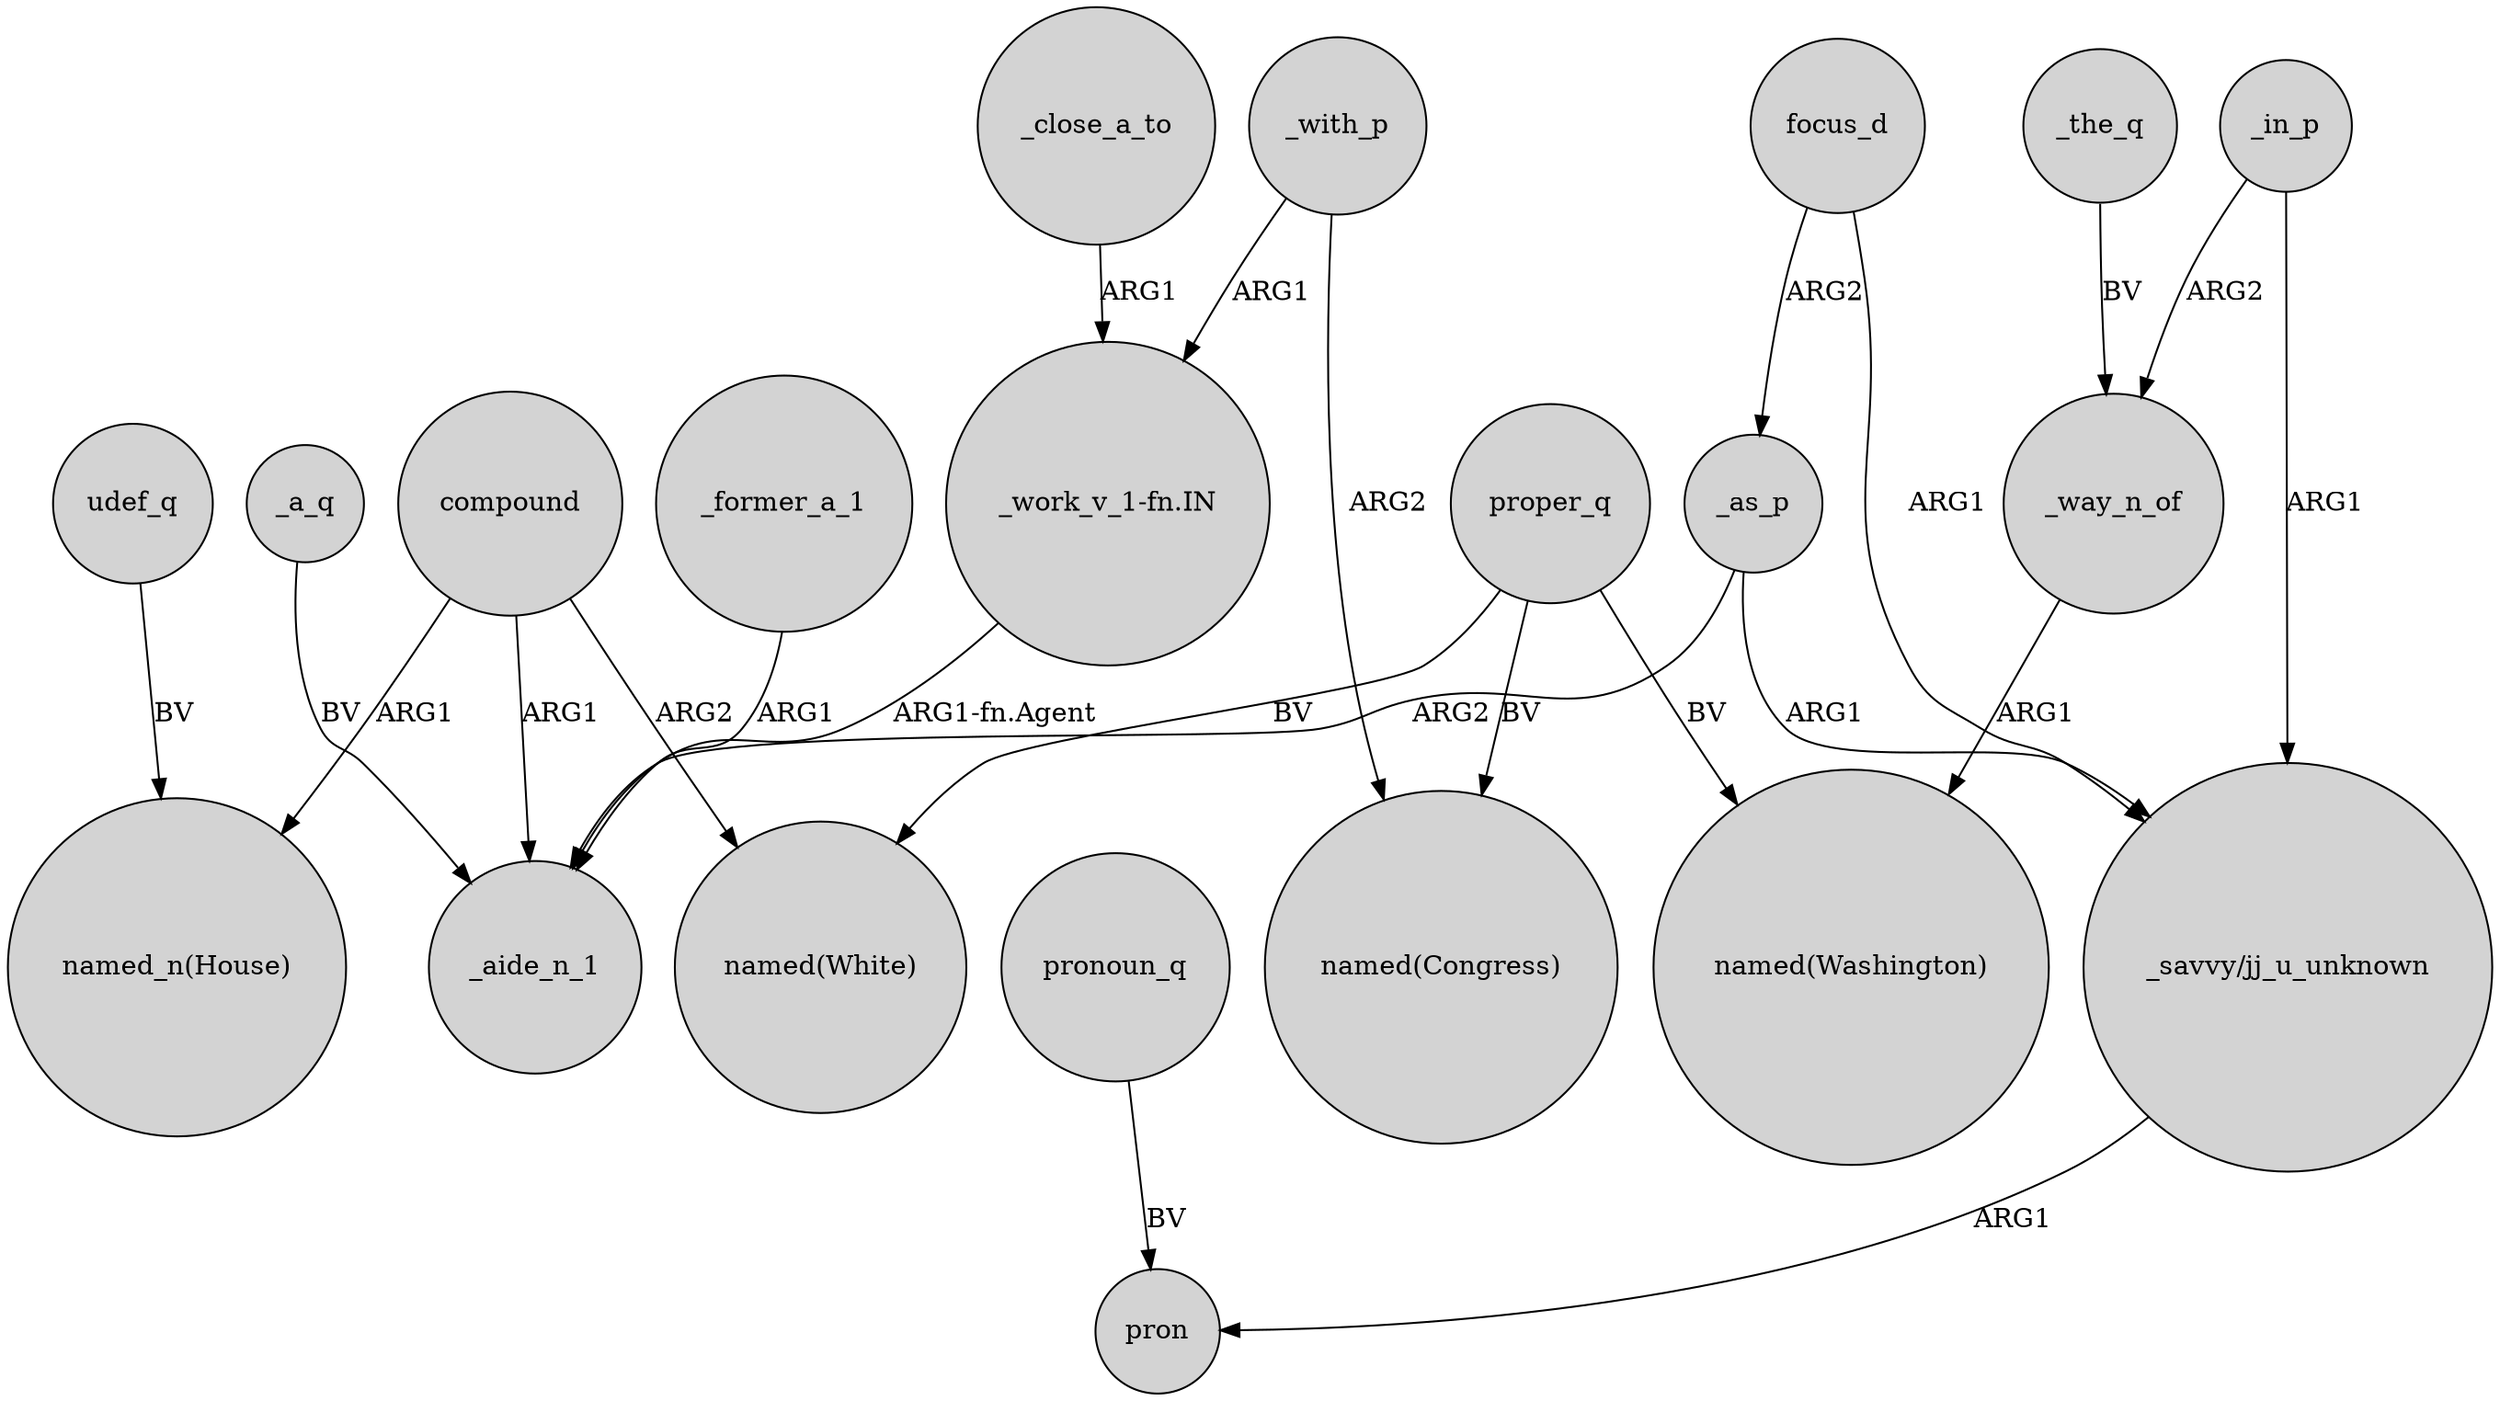 digraph {
	node [shape=circle style=filled]
	udef_q -> "named_n(House)" [label=BV]
	_as_p -> "_savvy/jj_u_unknown" [label=ARG1]
	_former_a_1 -> _aide_n_1 [label=ARG1]
	"_savvy/jj_u_unknown" -> pron [label=ARG1]
	compound -> "named(White)" [label=ARG2]
	_the_q -> _way_n_of [label=BV]
	_way_n_of -> "named(Washington)" [label=ARG1]
	focus_d -> _as_p [label=ARG2]
	focus_d -> "_savvy/jj_u_unknown" [label=ARG1]
	_in_p -> "_savvy/jj_u_unknown" [label=ARG1]
	compound -> "named_n(House)" [label=ARG1]
	_a_q -> _aide_n_1 [label=BV]
	"_work_v_1-fn.IN" -> _aide_n_1 [label="ARG1-fn.Agent"]
	proper_q -> "named(Congress)" [label=BV]
	proper_q -> "named(Washington)" [label=BV]
	_with_p -> "named(Congress)" [label=ARG2]
	pronoun_q -> pron [label=BV]
	proper_q -> "named(White)" [label=BV]
	_as_p -> _aide_n_1 [label=ARG2]
	compound -> _aide_n_1 [label=ARG1]
	_close_a_to -> "_work_v_1-fn.IN" [label=ARG1]
	_in_p -> _way_n_of [label=ARG2]
	_with_p -> "_work_v_1-fn.IN" [label=ARG1]
}
